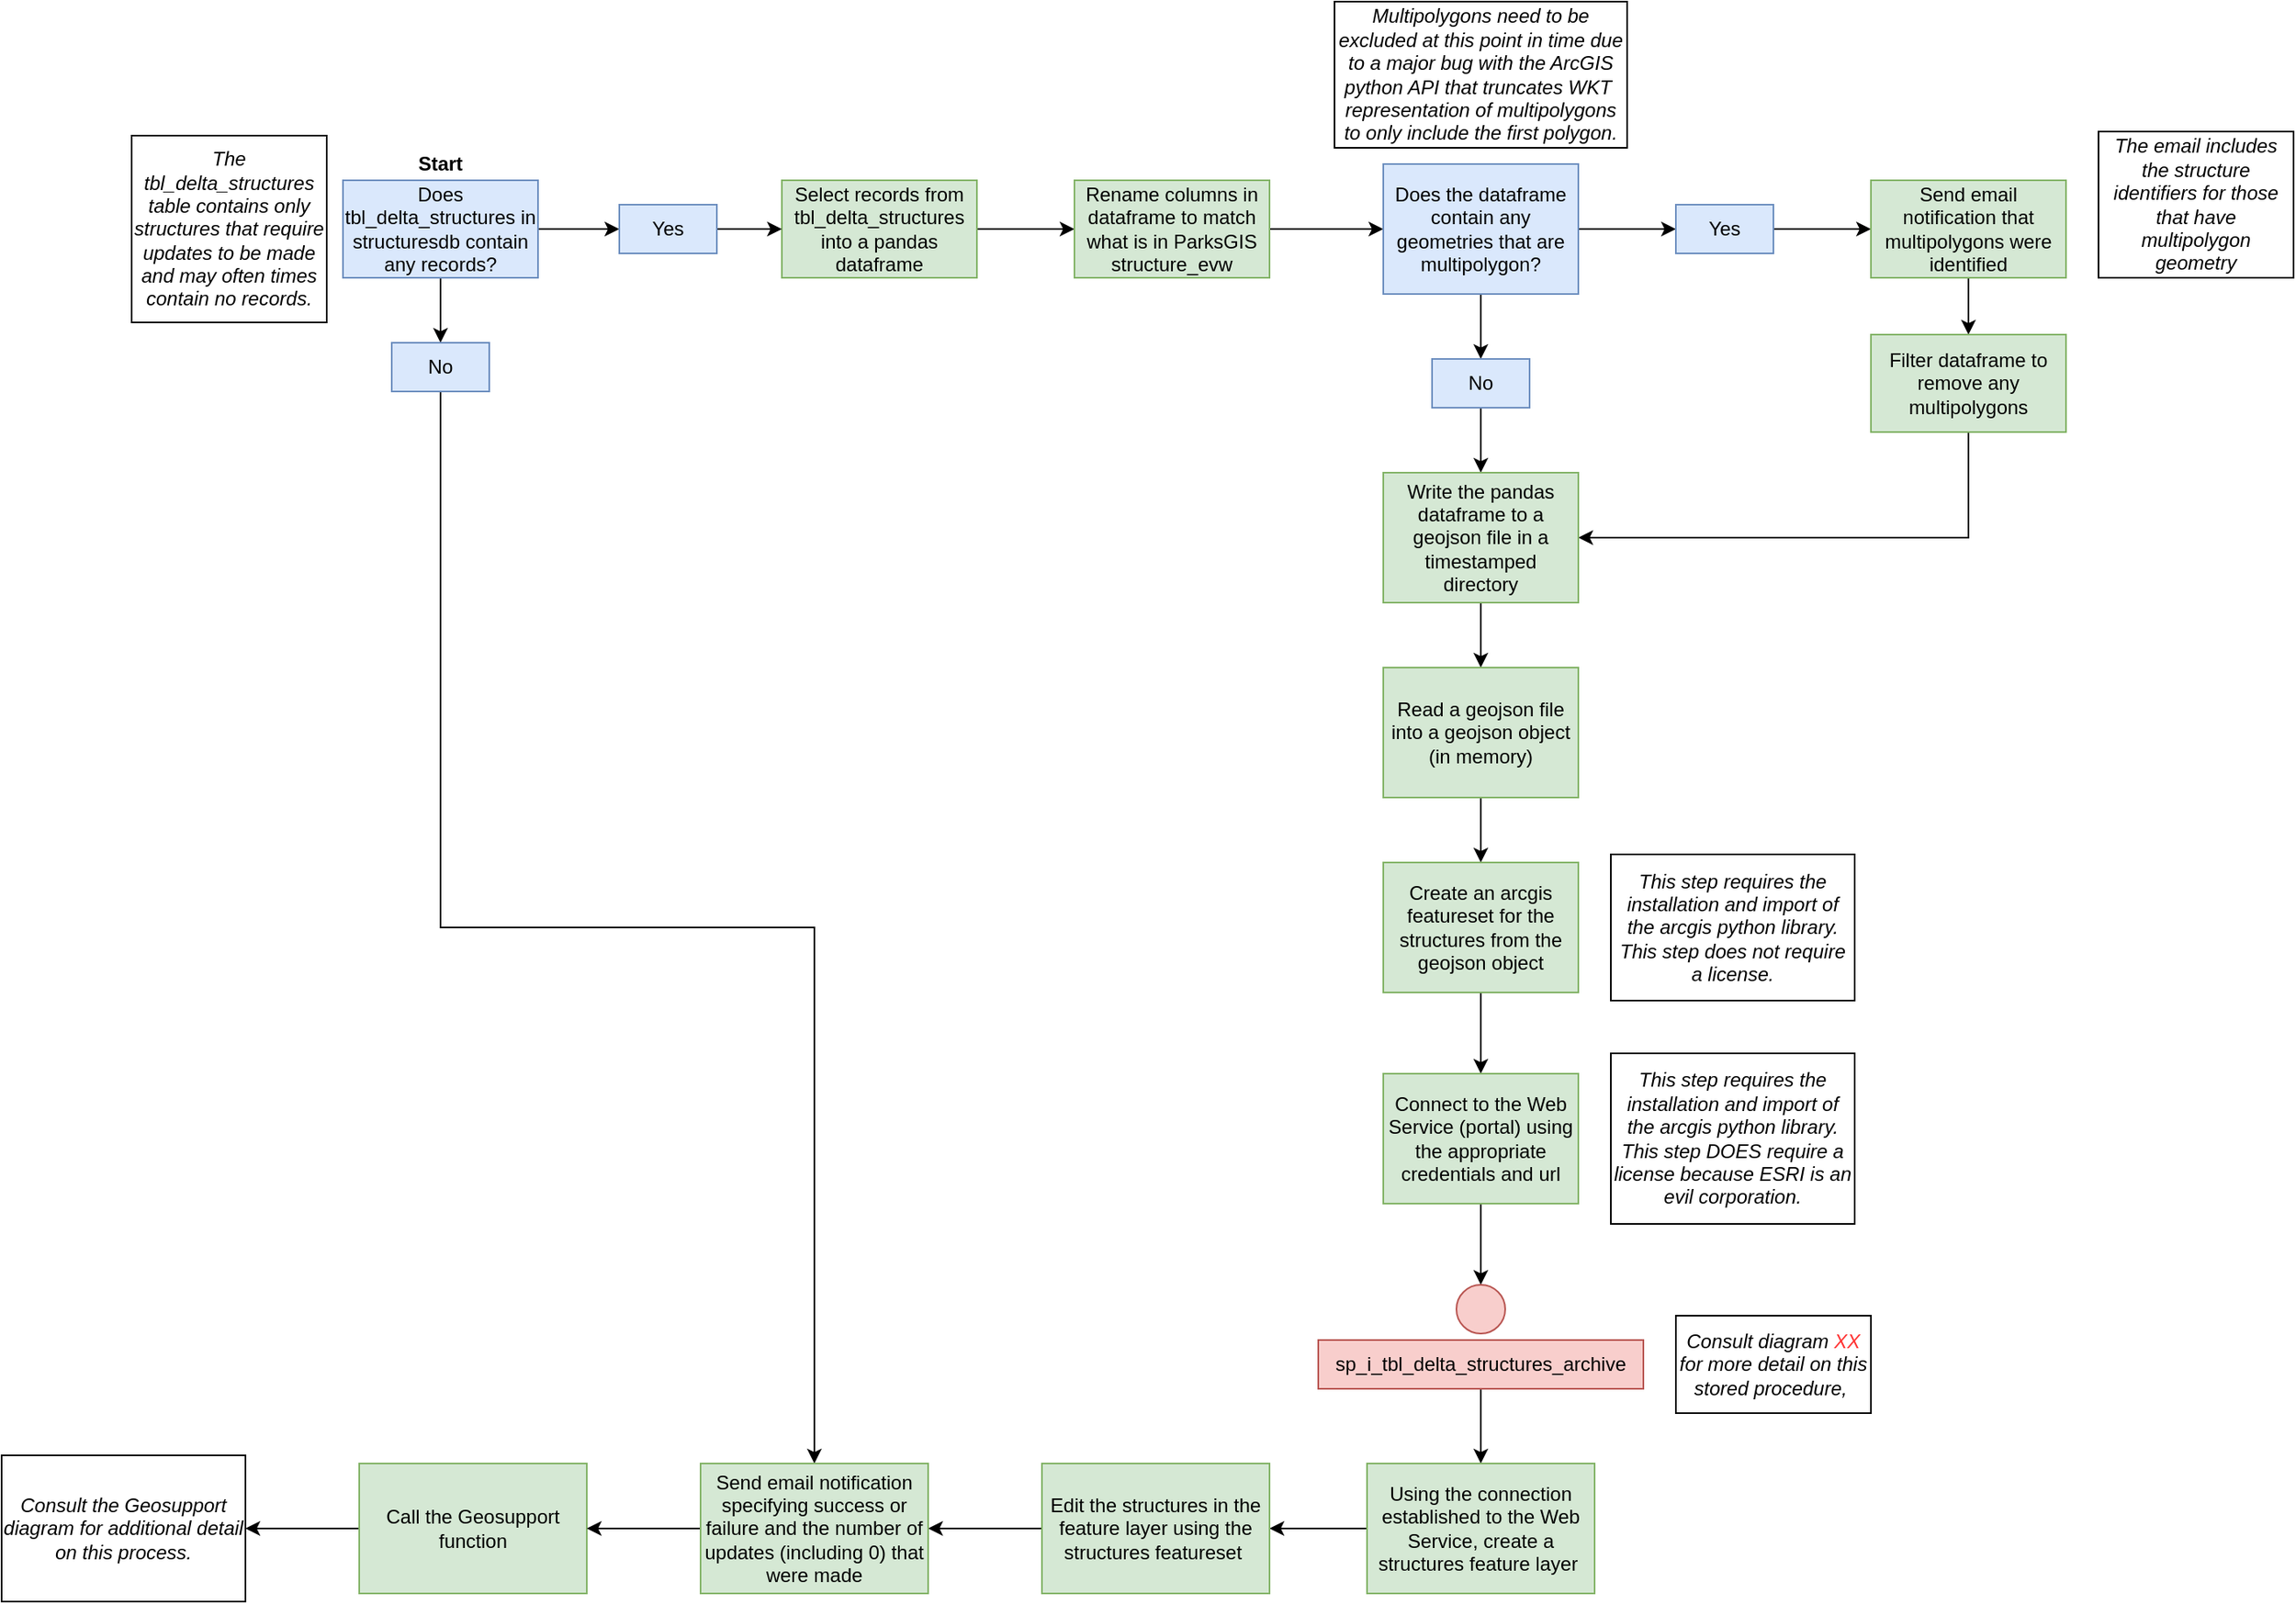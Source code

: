 <mxfile version="13.6.5" type="github">
  <diagram id="3Duwv0FjU3i23YqvvfnH" name="Page-1">
    <mxGraphModel dx="2272" dy="794" grid="1" gridSize="10" guides="1" tooltips="1" connect="1" arrows="1" fold="1" page="1" pageScale="1" pageWidth="850" pageHeight="1100" math="0" shadow="0">
      <root>
        <mxCell id="0" />
        <mxCell id="1" parent="0" />
        <mxCell id="pOX4EQvong9DDcxd3Ake-3" style="edgeStyle=orthogonalEdgeStyle;rounded=0;orthogonalLoop=1;jettySize=auto;html=1;exitX=1;exitY=0.5;exitDx=0;exitDy=0;entryX=0;entryY=0.5;entryDx=0;entryDy=0;" parent="1" source="pOX4EQvong9DDcxd3Ake-1" target="pOX4EQvong9DDcxd3Ake-2" edge="1">
          <mxGeometry relative="1" as="geometry" />
        </mxCell>
        <mxCell id="pOX4EQvong9DDcxd3Ake-1" value="Select records from tbl_delta_structures into a pandas dataframe" style="rounded=0;whiteSpace=wrap;html=1;fillColor=#d5e8d4;strokeColor=#82b366;" parent="1" vertex="1">
          <mxGeometry x="170" y="140" width="120" height="60" as="geometry" />
        </mxCell>
        <mxCell id="pOX4EQvong9DDcxd3Ake-5" style="edgeStyle=orthogonalEdgeStyle;rounded=0;orthogonalLoop=1;jettySize=auto;html=1;exitX=1;exitY=0.5;exitDx=0;exitDy=0;entryX=0;entryY=0.5;entryDx=0;entryDy=0;" parent="1" source="pOX4EQvong9DDcxd3Ake-2" target="pOX4EQvong9DDcxd3Ake-4" edge="1">
          <mxGeometry relative="1" as="geometry" />
        </mxCell>
        <mxCell id="pOX4EQvong9DDcxd3Ake-2" value="Rename columns in dataframe to match what is in ParksGIS structure_evw" style="rounded=0;whiteSpace=wrap;html=1;fillColor=#d5e8d4;strokeColor=#82b366;" parent="1" vertex="1">
          <mxGeometry x="350" y="140" width="120" height="60" as="geometry" />
        </mxCell>
        <mxCell id="pOX4EQvong9DDcxd3Ake-7" style="edgeStyle=orthogonalEdgeStyle;rounded=0;orthogonalLoop=1;jettySize=auto;html=1;exitX=1;exitY=0.5;exitDx=0;exitDy=0;" parent="1" source="pOX4EQvong9DDcxd3Ake-4" target="pOX4EQvong9DDcxd3Ake-6" edge="1">
          <mxGeometry relative="1" as="geometry" />
        </mxCell>
        <mxCell id="pOX4EQvong9DDcxd3Ake-10" style="edgeStyle=orthogonalEdgeStyle;rounded=0;orthogonalLoop=1;jettySize=auto;html=1;exitX=0.5;exitY=1;exitDx=0;exitDy=0;entryX=0.5;entryY=0;entryDx=0;entryDy=0;" parent="1" source="pOX4EQvong9DDcxd3Ake-4" target="pOX4EQvong9DDcxd3Ake-9" edge="1">
          <mxGeometry relative="1" as="geometry" />
        </mxCell>
        <mxCell id="pOX4EQvong9DDcxd3Ake-4" value="Does the dataframe contain any geometries that are multipolygon?" style="rounded=0;whiteSpace=wrap;html=1;fillColor=#dae8fc;strokeColor=#6c8ebf;" parent="1" vertex="1">
          <mxGeometry x="540" y="130" width="120" height="80" as="geometry" />
        </mxCell>
        <mxCell id="pOX4EQvong9DDcxd3Ake-12" style="edgeStyle=orthogonalEdgeStyle;rounded=0;orthogonalLoop=1;jettySize=auto;html=1;exitX=1;exitY=0.5;exitDx=0;exitDy=0;entryX=0;entryY=0.5;entryDx=0;entryDy=0;" parent="1" source="pOX4EQvong9DDcxd3Ake-6" target="pOX4EQvong9DDcxd3Ake-11" edge="1">
          <mxGeometry relative="1" as="geometry" />
        </mxCell>
        <mxCell id="pOX4EQvong9DDcxd3Ake-6" value="Yes" style="rounded=0;whiteSpace=wrap;html=1;fillColor=#dae8fc;strokeColor=#6c8ebf;" parent="1" vertex="1">
          <mxGeometry x="720" y="155" width="60" height="30" as="geometry" />
        </mxCell>
        <mxCell id="pOX4EQvong9DDcxd3Ake-20" style="edgeStyle=orthogonalEdgeStyle;rounded=0;orthogonalLoop=1;jettySize=auto;html=1;exitX=0.5;exitY=1;exitDx=0;exitDy=0;entryX=0.5;entryY=0;entryDx=0;entryDy=0;" parent="1" source="pOX4EQvong9DDcxd3Ake-9" target="pOX4EQvong9DDcxd3Ake-17" edge="1">
          <mxGeometry relative="1" as="geometry" />
        </mxCell>
        <mxCell id="pOX4EQvong9DDcxd3Ake-9" value="No" style="rounded=0;whiteSpace=wrap;html=1;fillColor=#dae8fc;strokeColor=#6c8ebf;" parent="1" vertex="1">
          <mxGeometry x="570" y="250" width="60" height="30" as="geometry" />
        </mxCell>
        <mxCell id="pOX4EQvong9DDcxd3Ake-19" style="edgeStyle=orthogonalEdgeStyle;rounded=0;orthogonalLoop=1;jettySize=auto;html=1;exitX=0.5;exitY=1;exitDx=0;exitDy=0;entryX=0.5;entryY=0;entryDx=0;entryDy=0;" parent="1" source="pOX4EQvong9DDcxd3Ake-11" target="pOX4EQvong9DDcxd3Ake-13" edge="1">
          <mxGeometry relative="1" as="geometry" />
        </mxCell>
        <mxCell id="pOX4EQvong9DDcxd3Ake-11" value="Send email notification that multipolygons were identified" style="rounded=0;whiteSpace=wrap;html=1;fillColor=#d5e8d4;strokeColor=#82b366;" parent="1" vertex="1">
          <mxGeometry x="840" y="140" width="120" height="60" as="geometry" />
        </mxCell>
        <mxCell id="pOX4EQvong9DDcxd3Ake-21" style="edgeStyle=orthogonalEdgeStyle;rounded=0;orthogonalLoop=1;jettySize=auto;html=1;exitX=0.5;exitY=1;exitDx=0;exitDy=0;entryX=1;entryY=0.5;entryDx=0;entryDy=0;" parent="1" source="pOX4EQvong9DDcxd3Ake-13" target="pOX4EQvong9DDcxd3Ake-17" edge="1">
          <mxGeometry relative="1" as="geometry" />
        </mxCell>
        <mxCell id="pOX4EQvong9DDcxd3Ake-13" value="Filter dataframe to remove any multipolygons" style="rounded=0;whiteSpace=wrap;html=1;fillColor=#d5e8d4;strokeColor=#82b366;" parent="1" vertex="1">
          <mxGeometry x="840" y="235" width="120" height="60" as="geometry" />
        </mxCell>
        <mxCell id="pOX4EQvong9DDcxd3Ake-15" value="&lt;i&gt;The email includes the structure identifiers for those that have multipolygon geometry&lt;/i&gt;" style="rounded=0;whiteSpace=wrap;html=1;" parent="1" vertex="1">
          <mxGeometry x="980" y="110" width="120" height="90" as="geometry" />
        </mxCell>
        <mxCell id="pOX4EQvong9DDcxd3Ake-16" value="&lt;i&gt;Multipolygons need to be excluded at this point in time due to a major bug with the ArcGIS python API that truncates WKT&amp;nbsp; representation of multipolygons to only include the first polygon.&lt;/i&gt;" style="rounded=0;whiteSpace=wrap;html=1;" parent="1" vertex="1">
          <mxGeometry x="510" y="30" width="180" height="90" as="geometry" />
        </mxCell>
        <mxCell id="pOX4EQvong9DDcxd3Ake-29" value="" style="edgeStyle=orthogonalEdgeStyle;rounded=0;orthogonalLoop=1;jettySize=auto;html=1;" parent="1" source="pOX4EQvong9DDcxd3Ake-17" edge="1">
          <mxGeometry relative="1" as="geometry">
            <mxPoint x="600" y="440" as="targetPoint" />
          </mxGeometry>
        </mxCell>
        <mxCell id="pOX4EQvong9DDcxd3Ake-17" value="Write the pandas dataframe to a geojson file in a timestamped directory" style="rounded=0;whiteSpace=wrap;html=1;fillColor=#d5e8d4;strokeColor=#82b366;" parent="1" vertex="1">
          <mxGeometry x="540" y="320" width="120" height="80" as="geometry" />
        </mxCell>
        <mxCell id="pOX4EQvong9DDcxd3Ake-26" value="" style="edgeStyle=orthogonalEdgeStyle;rounded=0;orthogonalLoop=1;jettySize=auto;html=1;" parent="1" source="pOX4EQvong9DDcxd3Ake-23" target="pOX4EQvong9DDcxd3Ake-24" edge="1">
          <mxGeometry relative="1" as="geometry" />
        </mxCell>
        <mxCell id="pOX4EQvong9DDcxd3Ake-28" value="" style="edgeStyle=orthogonalEdgeStyle;rounded=0;orthogonalLoop=1;jettySize=auto;html=1;" parent="1" source="pOX4EQvong9DDcxd3Ake-23" target="pOX4EQvong9DDcxd3Ake-25" edge="1">
          <mxGeometry relative="1" as="geometry" />
        </mxCell>
        <mxCell id="pOX4EQvong9DDcxd3Ake-23" value="Does tbl_delta_structures in structuresdb contain any records?" style="rounded=0;whiteSpace=wrap;html=1;fillColor=#dae8fc;strokeColor=#6c8ebf;" parent="1" vertex="1">
          <mxGeometry x="-100" y="140" width="120" height="60" as="geometry" />
        </mxCell>
        <mxCell id="pOX4EQvong9DDcxd3Ake-27" value="" style="edgeStyle=orthogonalEdgeStyle;rounded=0;orthogonalLoop=1;jettySize=auto;html=1;" parent="1" source="pOX4EQvong9DDcxd3Ake-24" target="pOX4EQvong9DDcxd3Ake-1" edge="1">
          <mxGeometry relative="1" as="geometry" />
        </mxCell>
        <mxCell id="pOX4EQvong9DDcxd3Ake-24" value="Yes" style="rounded=0;whiteSpace=wrap;html=1;fillColor=#dae8fc;strokeColor=#6c8ebf;" parent="1" vertex="1">
          <mxGeometry x="70" y="155" width="60" height="30" as="geometry" />
        </mxCell>
        <mxCell id="pOX4EQvong9DDcxd3Ake-59" style="edgeStyle=orthogonalEdgeStyle;rounded=0;orthogonalLoop=1;jettySize=auto;html=1;exitX=0.5;exitY=1;exitDx=0;exitDy=0;entryX=0.5;entryY=0;entryDx=0;entryDy=0;" parent="1" source="pOX4EQvong9DDcxd3Ake-25" target="pOX4EQvong9DDcxd3Ake-55" edge="1">
          <mxGeometry relative="1" as="geometry" />
        </mxCell>
        <mxCell id="pOX4EQvong9DDcxd3Ake-25" value="No" style="rounded=0;whiteSpace=wrap;html=1;fillColor=#dae8fc;strokeColor=#6c8ebf;" parent="1" vertex="1">
          <mxGeometry x="-70" y="240" width="60" height="30" as="geometry" />
        </mxCell>
        <mxCell id="pOX4EQvong9DDcxd3Ake-32" value="" style="edgeStyle=orthogonalEdgeStyle;rounded=0;orthogonalLoop=1;jettySize=auto;html=1;" parent="1" source="pOX4EQvong9DDcxd3Ake-30" target="pOX4EQvong9DDcxd3Ake-31" edge="1">
          <mxGeometry relative="1" as="geometry" />
        </mxCell>
        <mxCell id="pOX4EQvong9DDcxd3Ake-30" value="Read a geojson file into a geojson object (in memory)" style="rounded=0;whiteSpace=wrap;html=1;fillColor=#d5e8d4;strokeColor=#82b366;" parent="1" vertex="1">
          <mxGeometry x="540" y="440" width="120" height="80" as="geometry" />
        </mxCell>
        <mxCell id="pOX4EQvong9DDcxd3Ake-35" value="" style="edgeStyle=orthogonalEdgeStyle;rounded=0;orthogonalLoop=1;jettySize=auto;html=1;" parent="1" source="pOX4EQvong9DDcxd3Ake-31" target="pOX4EQvong9DDcxd3Ake-34" edge="1">
          <mxGeometry relative="1" as="geometry" />
        </mxCell>
        <mxCell id="pOX4EQvong9DDcxd3Ake-31" value="Create an arcgis featureset from the geojson object" style="rounded=0;whiteSpace=wrap;html=1;fillColor=#d5e8d4;strokeColor=#82b366;" parent="1" vertex="1">
          <mxGeometry x="540" y="560" width="120" height="80" as="geometry" />
        </mxCell>
        <mxCell id="pOX4EQvong9DDcxd3Ake-33" value="&lt;i&gt;This step requires the installation and import of the arcgis python library. This step does not require a license.&lt;/i&gt;" style="rounded=0;whiteSpace=wrap;html=1;" parent="1" vertex="1">
          <mxGeometry x="680" y="555" width="150" height="90" as="geometry" />
        </mxCell>
        <mxCell id="pOX4EQvong9DDcxd3Ake-43" style="edgeStyle=orthogonalEdgeStyle;rounded=0;orthogonalLoop=1;jettySize=auto;html=1;exitX=0.5;exitY=1;exitDx=0;exitDy=0;entryX=0.5;entryY=0;entryDx=0;entryDy=0;" parent="1" source="pOX4EQvong9DDcxd3Ake-34" target="pOX4EQvong9DDcxd3Ake-37" edge="1">
          <mxGeometry relative="1" as="geometry" />
        </mxCell>
        <mxCell id="pOX4EQvong9DDcxd3Ake-34" value="Connect to the Web Service (portal) using the appropriate credentials and url" style="rounded=0;whiteSpace=wrap;html=1;fillColor=#d5e8d4;strokeColor=#82b366;" parent="1" vertex="1">
          <mxGeometry x="540" y="690" width="120" height="80" as="geometry" />
        </mxCell>
        <mxCell id="pOX4EQvong9DDcxd3Ake-36" value="&lt;i&gt;This step requires the installation and import of the arcgis python library. This step DOES require a license because ESRI is an evil corporation.&lt;/i&gt;" style="rounded=0;whiteSpace=wrap;html=1;" parent="1" vertex="1">
          <mxGeometry x="680" y="677.5" width="150" height="105" as="geometry" />
        </mxCell>
        <mxCell id="pOX4EQvong9DDcxd3Ake-37" value="" style="ellipse;whiteSpace=wrap;html=1;aspect=fixed;fillColor=#f8cecc;strokeColor=#b85450;" parent="1" vertex="1">
          <mxGeometry x="585" y="820" width="30" height="30" as="geometry" />
        </mxCell>
        <mxCell id="pOX4EQvong9DDcxd3Ake-45" value="" style="edgeStyle=orthogonalEdgeStyle;rounded=0;orthogonalLoop=1;jettySize=auto;html=1;" parent="1" source="pOX4EQvong9DDcxd3Ake-38" target="pOX4EQvong9DDcxd3Ake-44" edge="1">
          <mxGeometry relative="1" as="geometry" />
        </mxCell>
        <mxCell id="pOX4EQvong9DDcxd3Ake-38" value="sp_i_tbl_delta_structures_archive" style="rounded=0;whiteSpace=wrap;html=1;fillColor=#f8cecc;strokeColor=#b85450;" parent="1" vertex="1">
          <mxGeometry x="500" y="854" width="200" height="30" as="geometry" />
        </mxCell>
        <mxCell id="pOX4EQvong9DDcxd3Ake-52" style="edgeStyle=orthogonalEdgeStyle;rounded=0;orthogonalLoop=1;jettySize=auto;html=1;exitX=0;exitY=0.5;exitDx=0;exitDy=0;entryX=1;entryY=0.5;entryDx=0;entryDy=0;" parent="1" source="pOX4EQvong9DDcxd3Ake-44" target="pOX4EQvong9DDcxd3Ake-50" edge="1">
          <mxGeometry relative="1" as="geometry" />
        </mxCell>
        <mxCell id="pOX4EQvong9DDcxd3Ake-44" value="Using the connection established to the Web Service, create a structures feature layer&amp;nbsp;" style="rounded=0;whiteSpace=wrap;html=1;fillColor=#d5e8d4;strokeColor=#82b366;" parent="1" vertex="1">
          <mxGeometry x="530" y="930" width="140" height="80" as="geometry" />
        </mxCell>
        <mxCell id="pOX4EQvong9DDcxd3Ake-46" value="&lt;b&gt;Start&lt;/b&gt;" style="text;html=1;strokeColor=none;fillColor=none;align=center;verticalAlign=middle;whiteSpace=wrap;rounded=0;" parent="1" vertex="1">
          <mxGeometry x="-60" y="120" width="40" height="20" as="geometry" />
        </mxCell>
        <mxCell id="pOX4EQvong9DDcxd3Ake-60" value="" style="edgeStyle=orthogonalEdgeStyle;rounded=0;orthogonalLoop=1;jettySize=auto;html=1;" parent="1" source="pOX4EQvong9DDcxd3Ake-47" target="pOX4EQvong9DDcxd3Ake-49" edge="1">
          <mxGeometry relative="1" as="geometry" />
        </mxCell>
        <mxCell id="pOX4EQvong9DDcxd3Ake-47" value="Call the Geosupport function" style="rounded=0;whiteSpace=wrap;html=1;fillColor=#d5e8d4;strokeColor=#82b366;" parent="1" vertex="1">
          <mxGeometry x="-90" y="930" width="140" height="80" as="geometry" />
        </mxCell>
        <mxCell id="pOX4EQvong9DDcxd3Ake-49" value="&lt;i&gt;Consult the Geosupport diagram f&lt;/i&gt;&lt;i&gt;or additional detail on this process.&lt;/i&gt;" style="rounded=0;whiteSpace=wrap;html=1;" parent="1" vertex="1">
          <mxGeometry x="-310" y="925" width="150" height="90" as="geometry" />
        </mxCell>
        <mxCell id="pOX4EQvong9DDcxd3Ake-56" style="edgeStyle=orthogonalEdgeStyle;rounded=0;orthogonalLoop=1;jettySize=auto;html=1;exitX=0;exitY=0.5;exitDx=0;exitDy=0;entryX=1;entryY=0.5;entryDx=0;entryDy=0;" parent="1" source="pOX4EQvong9DDcxd3Ake-50" target="pOX4EQvong9DDcxd3Ake-55" edge="1">
          <mxGeometry relative="1" as="geometry" />
        </mxCell>
        <mxCell id="pOX4EQvong9DDcxd3Ake-50" value="Edit the structures in the feature layer using the structures featureset&amp;nbsp;" style="rounded=0;whiteSpace=wrap;html=1;fillColor=#d5e8d4;strokeColor=#82b366;" parent="1" vertex="1">
          <mxGeometry x="330" y="930" width="140" height="80" as="geometry" />
        </mxCell>
        <mxCell id="pOX4EQvong9DDcxd3Ake-51" value="&lt;i&gt;Consult diagram &lt;font color=&quot;#ff3333&quot;&gt;XX&lt;/font&gt; f&lt;/i&gt;&lt;i&gt;or more detail on this stored procedure,&amp;nbsp;&lt;/i&gt;" style="rounded=0;whiteSpace=wrap;html=1;" parent="1" vertex="1">
          <mxGeometry x="720" y="839" width="120" height="60" as="geometry" />
        </mxCell>
        <mxCell id="pOX4EQvong9DDcxd3Ake-57" style="edgeStyle=orthogonalEdgeStyle;rounded=0;orthogonalLoop=1;jettySize=auto;html=1;exitX=0;exitY=0.5;exitDx=0;exitDy=0;entryX=1;entryY=0.5;entryDx=0;entryDy=0;" parent="1" source="pOX4EQvong9DDcxd3Ake-55" target="pOX4EQvong9DDcxd3Ake-47" edge="1">
          <mxGeometry relative="1" as="geometry" />
        </mxCell>
        <mxCell id="pOX4EQvong9DDcxd3Ake-55" value="Send email notification specifying success or failure and the number of updates (including 0) that were made" style="rounded=0;whiteSpace=wrap;html=1;fillColor=#d5e8d4;strokeColor=#82b366;" parent="1" vertex="1">
          <mxGeometry x="120" y="930" width="140" height="80" as="geometry" />
        </mxCell>
        <mxCell id="pOX4EQvong9DDcxd3Ake-61" value="Create an arcgis featureset for the structures from the geojson object" style="rounded=0;whiteSpace=wrap;html=1;fillColor=#d5e8d4;strokeColor=#82b366;" parent="1" vertex="1">
          <mxGeometry x="540" y="560" width="120" height="80" as="geometry" />
        </mxCell>
        <mxCell id="0S8mq6I-XpXNYiwVCgaO-1" value="&lt;i&gt;The tbl_delta_structures table contains only structures that require updates to be made and may often times contain no records.&lt;/i&gt;" style="rounded=0;whiteSpace=wrap;html=1;" vertex="1" parent="1">
          <mxGeometry x="-230" y="112.5" width="120" height="115" as="geometry" />
        </mxCell>
      </root>
    </mxGraphModel>
  </diagram>
</mxfile>
